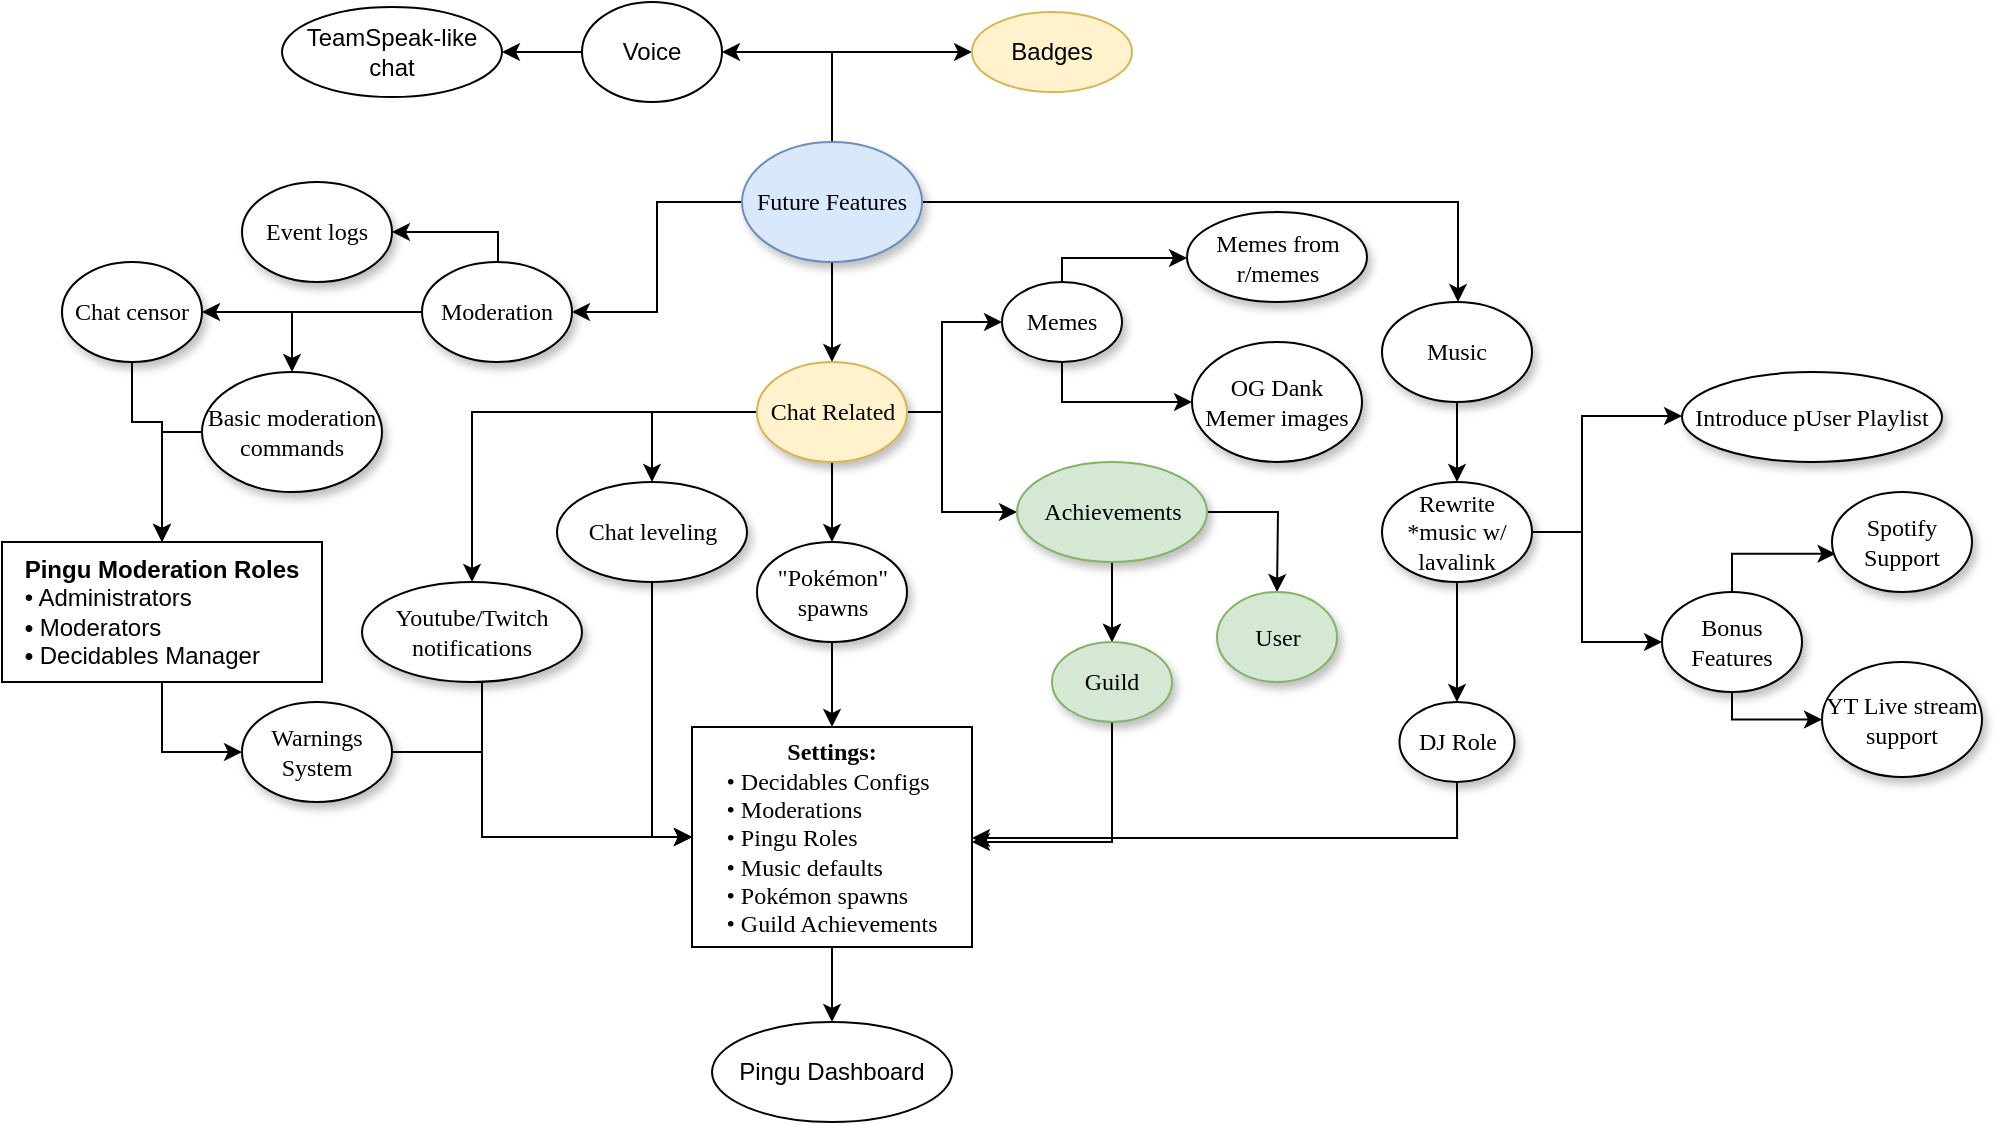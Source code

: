 <mxfile version="14.5.1" type="device"><diagram name="Page-1" id="42789a77-a242-8287-6e28-9cd8cfd52e62"><mxGraphModel dx="1422" dy="822" grid="1" gridSize="10" guides="1" tooltips="1" connect="1" arrows="1" fold="1" page="1" pageScale="1" pageWidth="1100" pageHeight="850" background="#ffffff" math="0" shadow="0"><root><mxCell id="0"/><mxCell id="1" parent="0"/><mxCell id="b5unjpM85PukVAABPI-D-8" value="" style="edgeStyle=orthogonalEdgeStyle;rounded=0;orthogonalLoop=1;jettySize=auto;html=1;" parent="1" source="1ea317790d2ca983-1" target="b5unjpM85PukVAABPI-D-1" edge="1"><mxGeometry relative="1" as="geometry"><Array as="points"><mxPoint x="808" y="120"/></Array></mxGeometry></mxCell><mxCell id="b5unjpM85PukVAABPI-D-9" value="" style="edgeStyle=orthogonalEdgeStyle;rounded=0;orthogonalLoop=1;jettySize=auto;html=1;" parent="1" source="1ea317790d2ca983-1" target="1ea317790d2ca983-9" edge="1"><mxGeometry relative="1" as="geometry"/></mxCell><mxCell id="b5unjpM85PukVAABPI-D-93" style="edgeStyle=orthogonalEdgeStyle;rounded=0;orthogonalLoop=1;jettySize=auto;html=1;exitX=0.5;exitY=1;exitDx=0;exitDy=0;" parent="1" source="1ea317790d2ca983-1" target="1ea317790d2ca983-2" edge="1"><mxGeometry relative="1" as="geometry"/></mxCell><mxCell id="b5unjpM85PukVAABPI-D-132" style="edgeStyle=orthogonalEdgeStyle;rounded=0;orthogonalLoop=1;jettySize=auto;html=1;exitX=0.5;exitY=0;exitDx=0;exitDy=0;entryX=1;entryY=0.5;entryDx=0;entryDy=0;" parent="1" source="1ea317790d2ca983-1" target="b5unjpM85PukVAABPI-D-130" edge="1"><mxGeometry relative="1" as="geometry"/></mxCell><mxCell id="4-UN1x1zWQ07vKbihKRt-2" style="edgeStyle=orthogonalEdgeStyle;rounded=0;orthogonalLoop=1;jettySize=auto;html=1;exitX=0.5;exitY=0;exitDx=0;exitDy=0;entryX=0;entryY=0.5;entryDx=0;entryDy=0;" parent="1" source="1ea317790d2ca983-1" target="4-UN1x1zWQ07vKbihKRt-1" edge="1"><mxGeometry relative="1" as="geometry"/></mxCell><mxCell id="1ea317790d2ca983-1" value="Future Features" style="ellipse;whiteSpace=wrap;html=1;rounded=0;shadow=1;comic=0;labelBackgroundColor=none;strokeWidth=1;fontFamily=Verdana;fontSize=12;align=center;fillColor=#dae8fc;strokeColor=#6c8ebf;" parent="1" vertex="1"><mxGeometry x="450" y="90" width="90" height="60" as="geometry"/></mxCell><mxCell id="b5unjpM85PukVAABPI-D-21" style="edgeStyle=orthogonalEdgeStyle;rounded=0;orthogonalLoop=1;jettySize=auto;html=1;" parent="1" source="1ea317790d2ca983-2" target="b5unjpM85PukVAABPI-D-20" edge="1"><mxGeometry relative="1" as="geometry"/></mxCell><mxCell id="b5unjpM85PukVAABPI-D-109" style="edgeStyle=orthogonalEdgeStyle;rounded=0;orthogonalLoop=1;jettySize=auto;html=1;exitX=1;exitY=0.5;exitDx=0;exitDy=0;" parent="1" source="1ea317790d2ca983-2" target="1ea317790d2ca983-7" edge="1"><mxGeometry relative="1" as="geometry"><Array as="points"><mxPoint x="550" y="225"/><mxPoint x="550" y="275"/></Array></mxGeometry></mxCell><mxCell id="b5unjpM85PukVAABPI-D-110" style="edgeStyle=orthogonalEdgeStyle;rounded=0;orthogonalLoop=1;jettySize=auto;html=1;exitX=1;exitY=0.5;exitDx=0;exitDy=0;" parent="1" source="1ea317790d2ca983-2" target="b5unjpM85PukVAABPI-D-92" edge="1"><mxGeometry relative="1" as="geometry"><Array as="points"><mxPoint x="550" y="225"/><mxPoint x="550" y="180"/></Array></mxGeometry></mxCell><mxCell id="b5unjpM85PukVAABPI-D-136" style="edgeStyle=orthogonalEdgeStyle;rounded=0;orthogonalLoop=1;jettySize=auto;html=1;exitX=0;exitY=0.5;exitDx=0;exitDy=0;entryX=0.5;entryY=0;entryDx=0;entryDy=0;" parent="1" source="1ea317790d2ca983-2" target="b5unjpM85PukVAABPI-D-14" edge="1"><mxGeometry relative="1" as="geometry"/></mxCell><mxCell id="b5unjpM85PukVAABPI-D-137" style="edgeStyle=orthogonalEdgeStyle;rounded=0;orthogonalLoop=1;jettySize=auto;html=1;exitX=0;exitY=0.5;exitDx=0;exitDy=0;entryX=0.5;entryY=0;entryDx=0;entryDy=0;" parent="1" source="1ea317790d2ca983-2" target="b5unjpM85PukVAABPI-D-95" edge="1"><mxGeometry relative="1" as="geometry"><Array as="points"><mxPoint x="315" y="225"/></Array></mxGeometry></mxCell><mxCell id="1ea317790d2ca983-2" value="&lt;span&gt;Chat Related&lt;/span&gt;" style="ellipse;whiteSpace=wrap;html=1;rounded=0;shadow=1;comic=0;labelBackgroundColor=none;strokeWidth=1;fontFamily=Verdana;fontSize=12;align=center;fillColor=#fff2cc;strokeColor=#d6b656;" parent="1" vertex="1"><mxGeometry x="457.5" y="200" width="75" height="50" as="geometry"/></mxCell><mxCell id="1ea317790d2ca983-4" value="&lt;span&gt;Introduce pUser Playlist&lt;/span&gt;" style="ellipse;whiteSpace=wrap;html=1;rounded=0;shadow=1;comic=0;labelBackgroundColor=none;strokeWidth=1;fontFamily=Verdana;fontSize=12;align=center;" parent="1" vertex="1"><mxGeometry x="920" y="205" width="130" height="45" as="geometry"/></mxCell><mxCell id="b5unjpM85PukVAABPI-D-113" style="edgeStyle=orthogonalEdgeStyle;rounded=0;orthogonalLoop=1;jettySize=auto;html=1;exitX=0.5;exitY=1;exitDx=0;exitDy=0;" parent="1" source="1ea317790d2ca983-7" target="b5unjpM85PukVAABPI-D-37" edge="1"><mxGeometry relative="1" as="geometry"/></mxCell><mxCell id="b5unjpM85PukVAABPI-D-115" style="edgeStyle=orthogonalEdgeStyle;rounded=0;orthogonalLoop=1;jettySize=auto;html=1;exitX=1;exitY=0.5;exitDx=0;exitDy=0;entryX=0.5;entryY=0;entryDx=0;entryDy=0;" parent="1" source="1ea317790d2ca983-7" target="b5unjpM85PukVAABPI-D-38" edge="1"><mxGeometry relative="1" as="geometry"><Array as="points"><mxPoint x="718" y="275"/><mxPoint x="718" y="275"/><mxPoint x="718" y="275"/></Array></mxGeometry></mxCell><mxCell id="b5unjpM85PukVAABPI-D-139" value="" style="edgeStyle=orthogonalEdgeStyle;rounded=0;orthogonalLoop=1;jettySize=auto;html=1;" parent="1" source="1ea317790d2ca983-7" target="b5unjpM85PukVAABPI-D-37" edge="1"><mxGeometry relative="1" as="geometry"/></mxCell><mxCell id="1ea317790d2ca983-7" value="Achievements" style="ellipse;whiteSpace=wrap;html=1;rounded=0;shadow=1;comic=0;labelBackgroundColor=none;strokeWidth=1;fontFamily=Verdana;fontSize=12;align=center;fillColor=#d5e8d4;strokeColor=#82b366;" parent="1" vertex="1"><mxGeometry x="587.5" y="250" width="95" height="50" as="geometry"/></mxCell><mxCell id="b5unjpM85PukVAABPI-D-119" style="edgeStyle=orthogonalEdgeStyle;rounded=0;orthogonalLoop=1;jettySize=auto;html=1;exitX=0;exitY=0.5;exitDx=0;exitDy=0;entryX=1;entryY=0.5;entryDx=0;entryDy=0;" parent="1" source="1ea317790d2ca983-9" target="1ea317790d2ca983-10" edge="1"><mxGeometry relative="1" as="geometry"><Array as="points"><mxPoint x="328" y="175"/><mxPoint x="328" y="135"/></Array></mxGeometry></mxCell><mxCell id="b5unjpM85PukVAABPI-D-121" style="edgeStyle=orthogonalEdgeStyle;rounded=0;orthogonalLoop=1;jettySize=auto;html=1;exitX=0;exitY=0.5;exitDx=0;exitDy=0;entryX=0.5;entryY=0;entryDx=0;entryDy=0;" parent="1" source="1ea317790d2ca983-9" target="b5unjpM85PukVAABPI-D-4" edge="1"><mxGeometry relative="1" as="geometry"/></mxCell><mxCell id="b5unjpM85PukVAABPI-D-122" style="edgeStyle=orthogonalEdgeStyle;rounded=0;orthogonalLoop=1;jettySize=auto;html=1;exitX=0;exitY=0.5;exitDx=0;exitDy=0;entryX=1;entryY=0.5;entryDx=0;entryDy=0;" parent="1" source="1ea317790d2ca983-9" target="b5unjpM85PukVAABPI-D-116" edge="1"><mxGeometry relative="1" as="geometry"/></mxCell><mxCell id="1ea317790d2ca983-9" value="Moderation" style="ellipse;whiteSpace=wrap;html=1;rounded=0;shadow=1;comic=0;labelBackgroundColor=none;strokeWidth=1;fontFamily=Verdana;fontSize=12;align=center;" parent="1" vertex="1"><mxGeometry x="290" y="150" width="75" height="50" as="geometry"/></mxCell><mxCell id="1ea317790d2ca983-10" value="&lt;span&gt;Event logs&lt;/span&gt;" style="ellipse;whiteSpace=wrap;html=1;rounded=0;shadow=1;comic=0;labelBackgroundColor=none;strokeWidth=1;fontFamily=Verdana;fontSize=12;align=center;" parent="1" vertex="1"><mxGeometry x="200" y="110" width="75" height="50" as="geometry"/></mxCell><mxCell id="b5unjpM85PukVAABPI-D-45" style="edgeStyle=orthogonalEdgeStyle;rounded=0;orthogonalLoop=1;jettySize=auto;html=1;exitX=0.5;exitY=1;exitDx=0;exitDy=0;" parent="1" source="b5unjpM85PukVAABPI-D-1" target="1ea317790d2ca983-3" edge="1"><mxGeometry relative="1" as="geometry"><mxPoint x="807.5" y="322.5" as="sourcePoint"/></mxGeometry></mxCell><mxCell id="b5unjpM85PukVAABPI-D-1" value="&lt;span&gt;Music&lt;/span&gt;" style="ellipse;whiteSpace=wrap;html=1;rounded=0;shadow=1;comic=0;labelBackgroundColor=none;strokeWidth=1;fontFamily=Verdana;fontSize=12;align=center;fontStyle=0" parent="1" vertex="1"><mxGeometry x="770" y="170" width="75" height="50" as="geometry"/></mxCell><mxCell id="b5unjpM85PukVAABPI-D-46" style="edgeStyle=orthogonalEdgeStyle;rounded=0;orthogonalLoop=1;jettySize=auto;html=1;" parent="1" source="1ea317790d2ca983-3" target="1ea317790d2ca983-4" edge="1"><mxGeometry relative="1" as="geometry"><Array as="points"><mxPoint x="870" y="285"/><mxPoint x="870" y="227"/></Array></mxGeometry></mxCell><mxCell id="b5unjpM85PukVAABPI-D-48" style="edgeStyle=orthogonalEdgeStyle;rounded=0;orthogonalLoop=1;jettySize=auto;html=1;entryX=0.5;entryY=0;entryDx=0;entryDy=0;" parent="1" source="1ea317790d2ca983-3" target="b5unjpM85PukVAABPI-D-47" edge="1"><mxGeometry relative="1" as="geometry"/></mxCell><mxCell id="b5unjpM85PukVAABPI-D-86" style="edgeStyle=orthogonalEdgeStyle;rounded=0;orthogonalLoop=1;jettySize=auto;html=1;exitX=1;exitY=0.5;exitDx=0;exitDy=0;" parent="1" source="1ea317790d2ca983-3" target="b5unjpM85PukVAABPI-D-85" edge="1"><mxGeometry relative="1" as="geometry"><Array as="points"><mxPoint x="870" y="285"/><mxPoint x="870" y="340"/></Array></mxGeometry></mxCell><mxCell id="1ea317790d2ca983-3" value="&lt;span&gt;Rewrite *music w/ lavalink&lt;/span&gt;" style="ellipse;whiteSpace=wrap;html=1;rounded=0;shadow=1;comic=0;labelBackgroundColor=none;strokeWidth=1;fontFamily=Verdana;fontSize=12;align=center;" parent="1" vertex="1"><mxGeometry x="770" y="260" width="75" height="50" as="geometry"/></mxCell><mxCell id="b5unjpM85PukVAABPI-D-125" style="edgeStyle=orthogonalEdgeStyle;rounded=0;orthogonalLoop=1;jettySize=auto;html=1;exitX=0;exitY=0.5;exitDx=0;exitDy=0;" parent="1" source="b5unjpM85PukVAABPI-D-4" target="b5unjpM85PukVAABPI-D-27" edge="1"><mxGeometry relative="1" as="geometry"/></mxCell><mxCell id="b5unjpM85PukVAABPI-D-4" value="&lt;span&gt;Basic moderation commands&lt;/span&gt;" style="ellipse;whiteSpace=wrap;html=1;rounded=0;shadow=1;comic=0;labelBackgroundColor=none;strokeWidth=1;fontFamily=Verdana;fontSize=12;align=center;" parent="1" vertex="1"><mxGeometry x="180" y="205" width="90" height="60" as="geometry"/></mxCell><mxCell id="b5unjpM85PukVAABPI-D-141" style="edgeStyle=orthogonalEdgeStyle;rounded=0;orthogonalLoop=1;jettySize=auto;html=1;entryX=0;entryY=0.5;entryDx=0;entryDy=0;" parent="1" source="b5unjpM85PukVAABPI-D-14" target="b5unjpM85PukVAABPI-D-28" edge="1"><mxGeometry relative="1" as="geometry"/></mxCell><mxCell id="b5unjpM85PukVAABPI-D-14" value="Chat leveling" style="ellipse;whiteSpace=wrap;html=1;rounded=0;shadow=1;comic=0;labelBackgroundColor=none;strokeWidth=1;fontFamily=Verdana;fontSize=12;align=center;" parent="1" vertex="1"><mxGeometry x="357.5" y="260" width="95" height="50" as="geometry"/></mxCell><mxCell id="b5unjpM85PukVAABPI-D-69" style="edgeStyle=orthogonalEdgeStyle;rounded=0;orthogonalLoop=1;jettySize=auto;html=1;" parent="1" source="b5unjpM85PukVAABPI-D-20" target="b5unjpM85PukVAABPI-D-28" edge="1"><mxGeometry relative="1" as="geometry"/></mxCell><mxCell id="b5unjpM85PukVAABPI-D-20" value="&lt;span&gt;&quot;Pokémon&quot; spawns&lt;/span&gt;" style="ellipse;whiteSpace=wrap;html=1;rounded=0;shadow=1;comic=0;labelBackgroundColor=none;strokeWidth=1;fontFamily=Verdana;fontSize=12;align=center;" parent="1" vertex="1"><mxGeometry x="457.5" y="290" width="75" height="50" as="geometry"/></mxCell><mxCell id="b5unjpM85PukVAABPI-D-126" style="edgeStyle=orthogonalEdgeStyle;rounded=0;orthogonalLoop=1;jettySize=auto;html=1;exitX=0.5;exitY=1;exitDx=0;exitDy=0;entryX=0;entryY=0.5;entryDx=0;entryDy=0;" parent="1" source="b5unjpM85PukVAABPI-D-27" target="b5unjpM85PukVAABPI-D-123" edge="1"><mxGeometry relative="1" as="geometry"><Array as="points"><mxPoint x="160" y="395"/></Array></mxGeometry></mxCell><mxCell id="b5unjpM85PukVAABPI-D-27" value="&lt;span&gt;Pingu Moderation Roles&lt;br&gt;&lt;div style=&quot;text-align: left&quot;&gt;&lt;span style=&quot;font-weight: 400&quot;&gt;• Administrators&lt;/span&gt;&lt;/div&gt;&lt;/span&gt;&lt;span style=&quot;font-weight: 400&quot;&gt;&lt;div style=&quot;text-align: left&quot;&gt;&lt;span style=&quot;font-weight: bold&quot;&gt;• &lt;/span&gt;&lt;span&gt;Moderators&lt;/span&gt;&lt;/div&gt;&lt;/span&gt;&lt;span style=&quot;font-weight: normal&quot;&gt;&lt;div style=&quot;text-align: left&quot;&gt;&lt;span style=&quot;font-weight: bold&quot;&gt;• &lt;/span&gt;&lt;span&gt;Decidables Manager&lt;/span&gt;&lt;/div&gt;&lt;/span&gt;&lt;span style=&quot;color: rgba(0 , 0 , 0 , 0) ; font-family: monospace ; font-size: 0px&quot;&gt;• Oug%3CmxGraphModel%3E%3Croot%3E%3CmxCell%20id%3D%220%22%2F%3E%3CmxCell%20id%3D%221%22%20parent%3D%220%22%2F%3E%3CmxCell%20id%3D%222%22%20value%3D%22%26lt%3Bspan%26gt%3BMusic%26lt%3B%2Fspan%26gt%3B%22%20style%3D%22ellipse%3BwhiteSpace%3Dwrap%3Bhtml%3D1%3Brounded%3D0%3Bshadow%3D1%3Bcomic%3D0%3BlabelBackgroundColor%3Dnone%3BstrokeWidth%3D1%3BfontFamily%3DVerdana%3BfontSize%3D12%3Balign%3Dcenter%3B%22%20vertex%3D%221%22%20parent%3D%221%22%3E%3CmxGeometry%20x%3D%22615%22%20y%3D%2285%22%20width%3D%2275%22%20height%3D%2250%22%20as%3D%22geometry%22%2F%3E%3C%2FmxCell%3E%3C%2Froot%3E%3C%2FmxGraphModel%3EeeeeeeeBeeetererereyree&lt;/span&gt;" style="whiteSpace=wrap;html=1;align=center;fontStyle=1;verticalAlign=top;" parent="1" vertex="1"><mxGeometry x="80" y="290" width="160" height="70" as="geometry"/></mxCell><mxCell id="b5unjpM85PukVAABPI-D-135" style="edgeStyle=orthogonalEdgeStyle;rounded=0;orthogonalLoop=1;jettySize=auto;html=1;exitX=0.5;exitY=1;exitDx=0;exitDy=0;entryX=0.5;entryY=0;entryDx=0;entryDy=0;" parent="1" source="b5unjpM85PukVAABPI-D-28" target="b5unjpM85PukVAABPI-D-134" edge="1"><mxGeometry relative="1" as="geometry"/></mxCell><mxCell id="b5unjpM85PukVAABPI-D-28" value="&lt;b&gt;&lt;span style=&quot;font-family: &amp;#34;verdana&amp;#34;&quot;&gt;Settings:&lt;/span&gt;&lt;br style=&quot;font-family: &amp;#34;verdana&amp;#34;&quot;&gt;&lt;div style=&quot;text-align: left&quot;&gt;&lt;span style=&quot;font-family: &amp;#34;verdana&amp;#34; ; font-weight: normal&quot;&gt;• Decidables Configs&lt;/span&gt;&lt;/div&gt;&lt;/b&gt;&lt;span style=&quot;font-family: &amp;#34;verdana&amp;#34;&quot;&gt;&lt;div style=&quot;text-align: left&quot;&gt;&lt;span&gt;• Moderations&lt;/span&gt;&lt;/div&gt;&lt;div style=&quot;text-align: left&quot;&gt;&lt;span&gt;• Pingu Roles&lt;/span&gt;&lt;/div&gt;&lt;/span&gt;&lt;span style=&quot;font-family: &amp;#34;verdana&amp;#34;&quot;&gt;&lt;div style=&quot;text-align: left&quot;&gt;&lt;span&gt;• Music defaults&lt;/span&gt;&lt;/div&gt;&lt;/span&gt;&lt;div style=&quot;text-align: left ; font-family: &amp;#34;verdana&amp;#34;&quot;&gt;• Pokémon spawns&lt;/div&gt;&lt;div style=&quot;text-align: left ; font-family: &amp;#34;verdana&amp;#34;&quot;&gt;• Guild Achievements&lt;/div&gt;" style="whiteSpace=wrap;html=1;strokeColor=#000000;align=center;" parent="1" vertex="1"><mxGeometry x="425" y="382.5" width="140" height="110" as="geometry"/></mxCell><mxCell id="b5unjpM85PukVAABPI-D-38" value="User" style="ellipse;whiteSpace=wrap;html=1;rounded=0;shadow=1;comic=0;labelBackgroundColor=none;strokeWidth=1;fontFamily=Verdana;fontSize=12;align=center;fillColor=#d5e8d4;strokeColor=#82b366;" parent="1" vertex="1"><mxGeometry x="687.5" y="315" width="60" height="45" as="geometry"/></mxCell><mxCell id="b5unjpM85PukVAABPI-D-78" style="edgeStyle=orthogonalEdgeStyle;rounded=0;orthogonalLoop=1;jettySize=auto;html=1;" parent="1" source="b5unjpM85PukVAABPI-D-47" target="b5unjpM85PukVAABPI-D-28" edge="1"><mxGeometry relative="1" as="geometry"><Array as="points"><mxPoint x="808" y="438"/></Array></mxGeometry></mxCell><mxCell id="b5unjpM85PukVAABPI-D-47" value="DJ Role" style="ellipse;whiteSpace=wrap;html=1;rounded=0;shadow=1;comic=0;labelBackgroundColor=none;strokeWidth=1;fontFamily=Verdana;fontSize=12;align=center;" parent="1" vertex="1"><mxGeometry x="778.75" y="370" width="57.5" height="40" as="geometry"/></mxCell><mxCell id="b5unjpM85PukVAABPI-D-114" style="edgeStyle=orthogonalEdgeStyle;rounded=0;orthogonalLoop=1;jettySize=auto;html=1;exitX=0.5;exitY=1;exitDx=0;exitDy=0;" parent="1" source="b5unjpM85PukVAABPI-D-37" edge="1"><mxGeometry relative="1" as="geometry"><mxPoint x="565" y="440" as="targetPoint"/><Array as="points"><mxPoint x="635" y="440"/></Array></mxGeometry></mxCell><mxCell id="b5unjpM85PukVAABPI-D-37" value="Guild" style="ellipse;whiteSpace=wrap;html=1;rounded=0;shadow=1;comic=0;labelBackgroundColor=none;strokeWidth=1;fontFamily=Verdana;fontSize=12;align=center;fillColor=#d5e8d4;strokeColor=#82b366;" parent="1" vertex="1"><mxGeometry x="605" y="340" width="60" height="40" as="geometry"/></mxCell><mxCell id="b5unjpM85PukVAABPI-D-89" style="edgeStyle=orthogonalEdgeStyle;rounded=0;orthogonalLoop=1;jettySize=auto;html=1;exitX=0.5;exitY=1;exitDx=0;exitDy=0;entryX=0;entryY=0.5;entryDx=0;entryDy=0;" parent="1" source="b5unjpM85PukVAABPI-D-85" target="b5unjpM85PukVAABPI-D-88" edge="1"><mxGeometry relative="1" as="geometry"><mxPoint x="950" y="435" as="targetPoint"/><Array as="points"><mxPoint x="945" y="379"/></Array></mxGeometry></mxCell><mxCell id="b5unjpM85PukVAABPI-D-90" style="edgeStyle=orthogonalEdgeStyle;rounded=0;orthogonalLoop=1;jettySize=auto;html=1;exitX=0.5;exitY=0;exitDx=0;exitDy=0;entryX=0.025;entryY=0.618;entryDx=0;entryDy=0;entryPerimeter=0;" parent="1" source="b5unjpM85PukVAABPI-D-85" target="b5unjpM85PukVAABPI-D-87" edge="1"><mxGeometry relative="1" as="geometry"><Array as="points"><mxPoint x="945" y="296"/></Array></mxGeometry></mxCell><mxCell id="b5unjpM85PukVAABPI-D-85" value="Bonus Features" style="ellipse;whiteSpace=wrap;html=1;rounded=0;shadow=1;comic=0;labelBackgroundColor=none;strokeWidth=1;fontFamily=Verdana;fontSize=12;align=center;" parent="1" vertex="1"><mxGeometry x="910" y="315" width="70" height="50" as="geometry"/></mxCell><mxCell id="b5unjpM85PukVAABPI-D-87" value="Spotify Support" style="ellipse;whiteSpace=wrap;html=1;rounded=0;shadow=1;comic=0;labelBackgroundColor=none;strokeWidth=1;fontFamily=Verdana;fontSize=12;align=center;" parent="1" vertex="1"><mxGeometry x="995" y="265" width="70" height="50" as="geometry"/></mxCell><mxCell id="b5unjpM85PukVAABPI-D-88" value="YT Live stream support" style="ellipse;whiteSpace=wrap;html=1;rounded=0;shadow=1;comic=0;labelBackgroundColor=none;strokeWidth=1;fontFamily=Verdana;fontSize=12;align=center;" parent="1" vertex="1"><mxGeometry x="990" y="350" width="80" height="57.5" as="geometry"/></mxCell><mxCell id="b5unjpM85PukVAABPI-D-111" style="edgeStyle=orthogonalEdgeStyle;rounded=0;orthogonalLoop=1;jettySize=auto;html=1;exitX=0.5;exitY=0;exitDx=0;exitDy=0;" parent="1" source="b5unjpM85PukVAABPI-D-92" target="b5unjpM85PukVAABPI-D-103" edge="1"><mxGeometry relative="1" as="geometry"><Array as="points"><mxPoint x="610" y="148"/></Array></mxGeometry></mxCell><mxCell id="b5unjpM85PukVAABPI-D-112" style="edgeStyle=orthogonalEdgeStyle;rounded=0;orthogonalLoop=1;jettySize=auto;html=1;exitX=0.5;exitY=1;exitDx=0;exitDy=0;" parent="1" source="b5unjpM85PukVAABPI-D-92" target="b5unjpM85PukVAABPI-D-105" edge="1"><mxGeometry relative="1" as="geometry"/></mxCell><mxCell id="b5unjpM85PukVAABPI-D-92" value="Memes" style="ellipse;whiteSpace=wrap;html=1;rounded=0;shadow=1;comic=0;labelBackgroundColor=none;strokeWidth=1;fontFamily=Verdana;fontSize=12;align=center;" parent="1" vertex="1"><mxGeometry x="580" y="160" width="60" height="40" as="geometry"/></mxCell><mxCell id="b5unjpM85PukVAABPI-D-142" style="edgeStyle=orthogonalEdgeStyle;rounded=0;orthogonalLoop=1;jettySize=auto;html=1;exitX=0.5;exitY=1;exitDx=0;exitDy=0;entryX=0;entryY=0.5;entryDx=0;entryDy=0;" parent="1" source="b5unjpM85PukVAABPI-D-95" target="b5unjpM85PukVAABPI-D-28" edge="1"><mxGeometry relative="1" as="geometry"><Array as="points"><mxPoint x="320" y="360"/><mxPoint x="320" y="438"/></Array></mxGeometry></mxCell><mxCell id="b5unjpM85PukVAABPI-D-95" value="Youtube/Twitch notifications" style="ellipse;whiteSpace=wrap;html=1;rounded=0;shadow=1;comic=0;labelBackgroundColor=none;strokeWidth=1;fontFamily=Verdana;fontSize=12;align=center;" parent="1" vertex="1"><mxGeometry x="260" y="310" width="110" height="50" as="geometry"/></mxCell><mxCell id="b5unjpM85PukVAABPI-D-103" value="Memes from r/memes" style="ellipse;whiteSpace=wrap;html=1;rounded=0;shadow=1;comic=0;labelBackgroundColor=none;strokeWidth=1;fontFamily=Verdana;fontSize=12;align=center;" parent="1" vertex="1"><mxGeometry x="672.5" y="125" width="90" height="45" as="geometry"/></mxCell><mxCell id="b5unjpM85PukVAABPI-D-105" value="OG Dank Memer images" style="ellipse;whiteSpace=wrap;html=1;rounded=0;shadow=1;comic=0;labelBackgroundColor=none;strokeWidth=1;fontFamily=Verdana;fontSize=12;align=center;" parent="1" vertex="1"><mxGeometry x="675" y="190" width="85" height="60" as="geometry"/></mxCell><mxCell id="b5unjpM85PukVAABPI-D-140" style="edgeStyle=orthogonalEdgeStyle;rounded=0;orthogonalLoop=1;jettySize=auto;html=1;exitX=0.5;exitY=1;exitDx=0;exitDy=0;entryX=0.5;entryY=0;entryDx=0;entryDy=0;" parent="1" source="b5unjpM85PukVAABPI-D-116" target="b5unjpM85PukVAABPI-D-27" edge="1"><mxGeometry relative="1" as="geometry"><Array as="points"><mxPoint x="145" y="230"/><mxPoint x="160" y="230"/></Array></mxGeometry></mxCell><mxCell id="b5unjpM85PukVAABPI-D-116" value="&lt;span&gt;Chat censor&lt;/span&gt;" style="ellipse;whiteSpace=wrap;html=1;rounded=0;shadow=1;comic=0;labelBackgroundColor=none;strokeWidth=1;fontFamily=Verdana;fontSize=12;align=center;" parent="1" vertex="1"><mxGeometry x="110" y="150" width="70" height="50" as="geometry"/></mxCell><mxCell id="b5unjpM85PukVAABPI-D-144" style="edgeStyle=orthogonalEdgeStyle;rounded=0;orthogonalLoop=1;jettySize=auto;html=1;exitX=1;exitY=0.5;exitDx=0;exitDy=0;entryX=0;entryY=0.5;entryDx=0;entryDy=0;" parent="1" source="b5unjpM85PukVAABPI-D-123" target="b5unjpM85PukVAABPI-D-28" edge="1"><mxGeometry relative="1" as="geometry"><Array as="points"><mxPoint x="320" y="395"/><mxPoint x="320" y="438"/></Array></mxGeometry></mxCell><mxCell id="b5unjpM85PukVAABPI-D-123" value="&lt;span&gt;Warnings System&lt;/span&gt;" style="ellipse;whiteSpace=wrap;html=1;rounded=0;shadow=1;comic=0;labelBackgroundColor=none;strokeWidth=1;fontFamily=Verdana;fontSize=12;align=center;" parent="1" vertex="1"><mxGeometry x="200" y="370" width="75" height="50" as="geometry"/></mxCell><mxCell id="b5unjpM85PukVAABPI-D-133" style="edgeStyle=orthogonalEdgeStyle;rounded=0;orthogonalLoop=1;jettySize=auto;html=1;exitX=0;exitY=0.5;exitDx=0;exitDy=0;entryX=1;entryY=0.5;entryDx=0;entryDy=0;" parent="1" source="b5unjpM85PukVAABPI-D-130" target="b5unjpM85PukVAABPI-D-131" edge="1"><mxGeometry relative="1" as="geometry"/></mxCell><mxCell id="b5unjpM85PukVAABPI-D-130" value="Voice" style="ellipse;whiteSpace=wrap;html=1;strokeColor=#000000;align=center;" parent="1" vertex="1"><mxGeometry x="370" y="20" width="70" height="50" as="geometry"/></mxCell><mxCell id="b5unjpM85PukVAABPI-D-131" value="TeamSpeak-like chat" style="ellipse;whiteSpace=wrap;html=1;strokeColor=#000000;align=center;" parent="1" vertex="1"><mxGeometry x="220" y="22.5" width="110" height="45" as="geometry"/></mxCell><mxCell id="b5unjpM85PukVAABPI-D-134" value="Pingu Dashboard" style="ellipse;whiteSpace=wrap;html=1;strokeColor=#000000;align=center;" parent="1" vertex="1"><mxGeometry x="435" y="530" width="120" height="50" as="geometry"/></mxCell><mxCell id="4-UN1x1zWQ07vKbihKRt-1" value="Badges" style="ellipse;whiteSpace=wrap;html=1;fillColor=#fff2cc;strokeColor=#d6b656;" parent="1" vertex="1"><mxGeometry x="565" y="25" width="80" height="40" as="geometry"/></mxCell></root></mxGraphModel></diagram></mxfile>